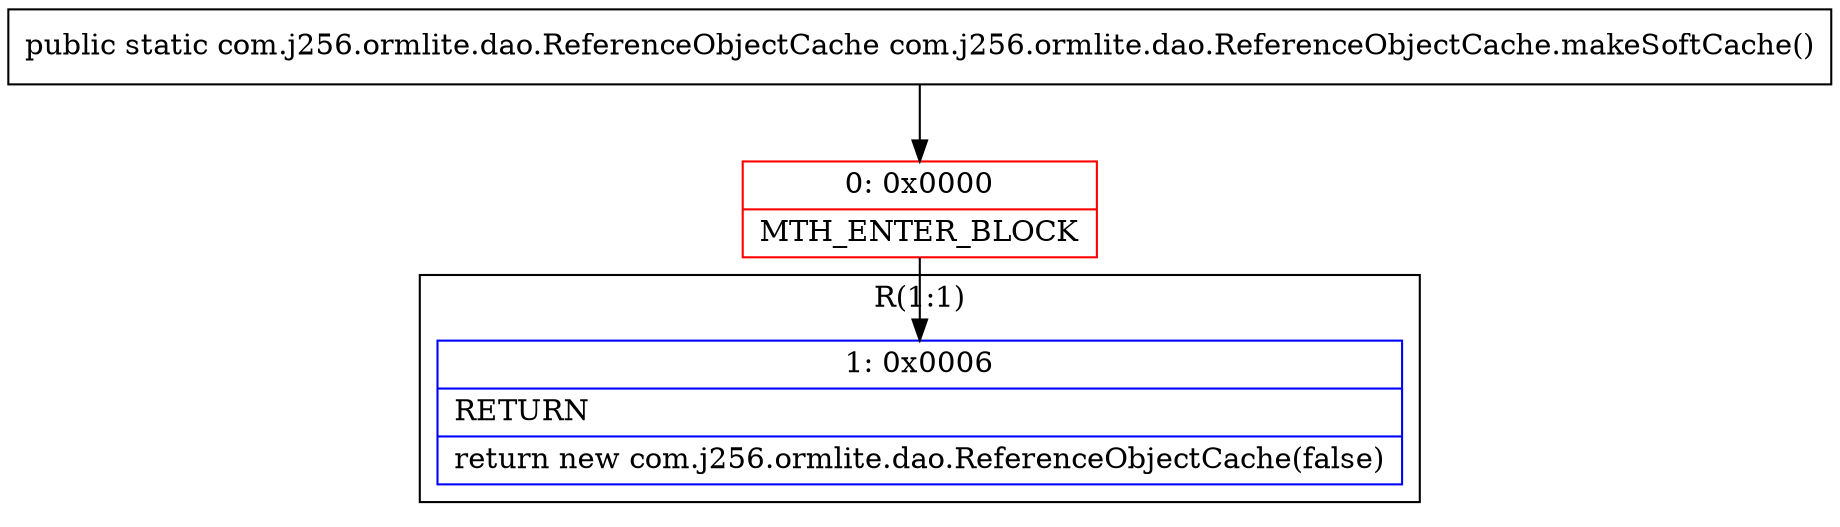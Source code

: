 digraph "CFG forcom.j256.ormlite.dao.ReferenceObjectCache.makeSoftCache()Lcom\/j256\/ormlite\/dao\/ReferenceObjectCache;" {
subgraph cluster_Region_806829651 {
label = "R(1:1)";
node [shape=record,color=blue];
Node_1 [shape=record,label="{1\:\ 0x0006|RETURN\l|return new com.j256.ormlite.dao.ReferenceObjectCache(false)\l}"];
}
Node_0 [shape=record,color=red,label="{0\:\ 0x0000|MTH_ENTER_BLOCK\l}"];
MethodNode[shape=record,label="{public static com.j256.ormlite.dao.ReferenceObjectCache com.j256.ormlite.dao.ReferenceObjectCache.makeSoftCache() }"];
MethodNode -> Node_0;
Node_0 -> Node_1;
}

